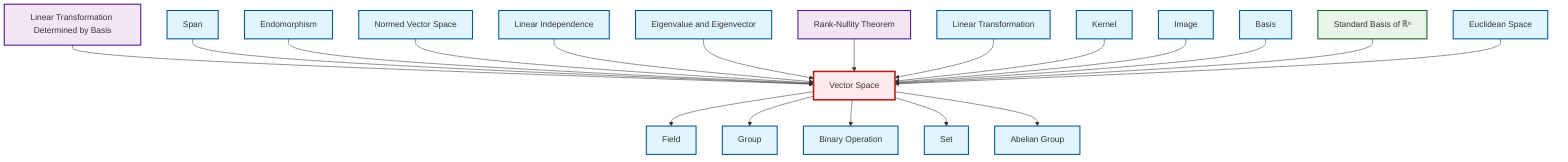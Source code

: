 graph TD
    classDef definition fill:#e1f5fe,stroke:#01579b,stroke-width:2px
    classDef theorem fill:#f3e5f5,stroke:#4a148c,stroke-width:2px
    classDef axiom fill:#fff3e0,stroke:#e65100,stroke-width:2px
    classDef example fill:#e8f5e9,stroke:#1b5e20,stroke-width:2px
    classDef current fill:#ffebee,stroke:#b71c1c,stroke-width:3px
    ex-standard-basis-rn["Standard Basis of ℝⁿ"]:::example
    def-basis["Basis"]:::definition
    def-linear-independence["Linear Independence"]:::definition
    def-eigenvalue-eigenvector["Eigenvalue and Eigenvector"]:::definition
    def-endomorphism["Endomorphism"]:::definition
    def-linear-transformation["Linear Transformation"]:::definition
    def-binary-operation["Binary Operation"]:::definition
    def-abelian-group["Abelian Group"]:::definition
    def-kernel["Kernel"]:::definition
    def-image["Image"]:::definition
    def-normed-vector-space["Normed Vector Space"]:::definition
    def-set["Set"]:::definition
    def-vector-space["Vector Space"]:::definition
    def-field["Field"]:::definition
    def-group["Group"]:::definition
    def-euclidean-space["Euclidean Space"]:::definition
    thm-linear-transformation-basis["Linear Transformation Determined by Basis"]:::theorem
    def-span["Span"]:::definition
    thm-rank-nullity["Rank-Nullity Theorem"]:::theorem
    thm-linear-transformation-basis --> def-vector-space
    def-span --> def-vector-space
    def-vector-space --> def-field
    def-vector-space --> def-group
    def-endomorphism --> def-vector-space
    def-vector-space --> def-binary-operation
    def-vector-space --> def-set
    def-normed-vector-space --> def-vector-space
    def-linear-independence --> def-vector-space
    def-eigenvalue-eigenvector --> def-vector-space
    def-vector-space --> def-abelian-group
    thm-rank-nullity --> def-vector-space
    def-linear-transformation --> def-vector-space
    def-kernel --> def-vector-space
    def-image --> def-vector-space
    def-basis --> def-vector-space
    ex-standard-basis-rn --> def-vector-space
    def-euclidean-space --> def-vector-space
    class def-vector-space current